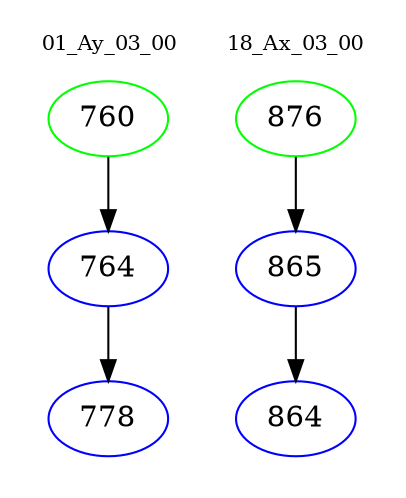 digraph{
subgraph cluster_0 {
color = white
label = "01_Ay_03_00";
fontsize=10;
T0_760 [label="760", color="green"]
T0_760 -> T0_764 [color="black"]
T0_764 [label="764", color="blue"]
T0_764 -> T0_778 [color="black"]
T0_778 [label="778", color="blue"]
}
subgraph cluster_1 {
color = white
label = "18_Ax_03_00";
fontsize=10;
T1_876 [label="876", color="green"]
T1_876 -> T1_865 [color="black"]
T1_865 [label="865", color="blue"]
T1_865 -> T1_864 [color="black"]
T1_864 [label="864", color="blue"]
}
}
